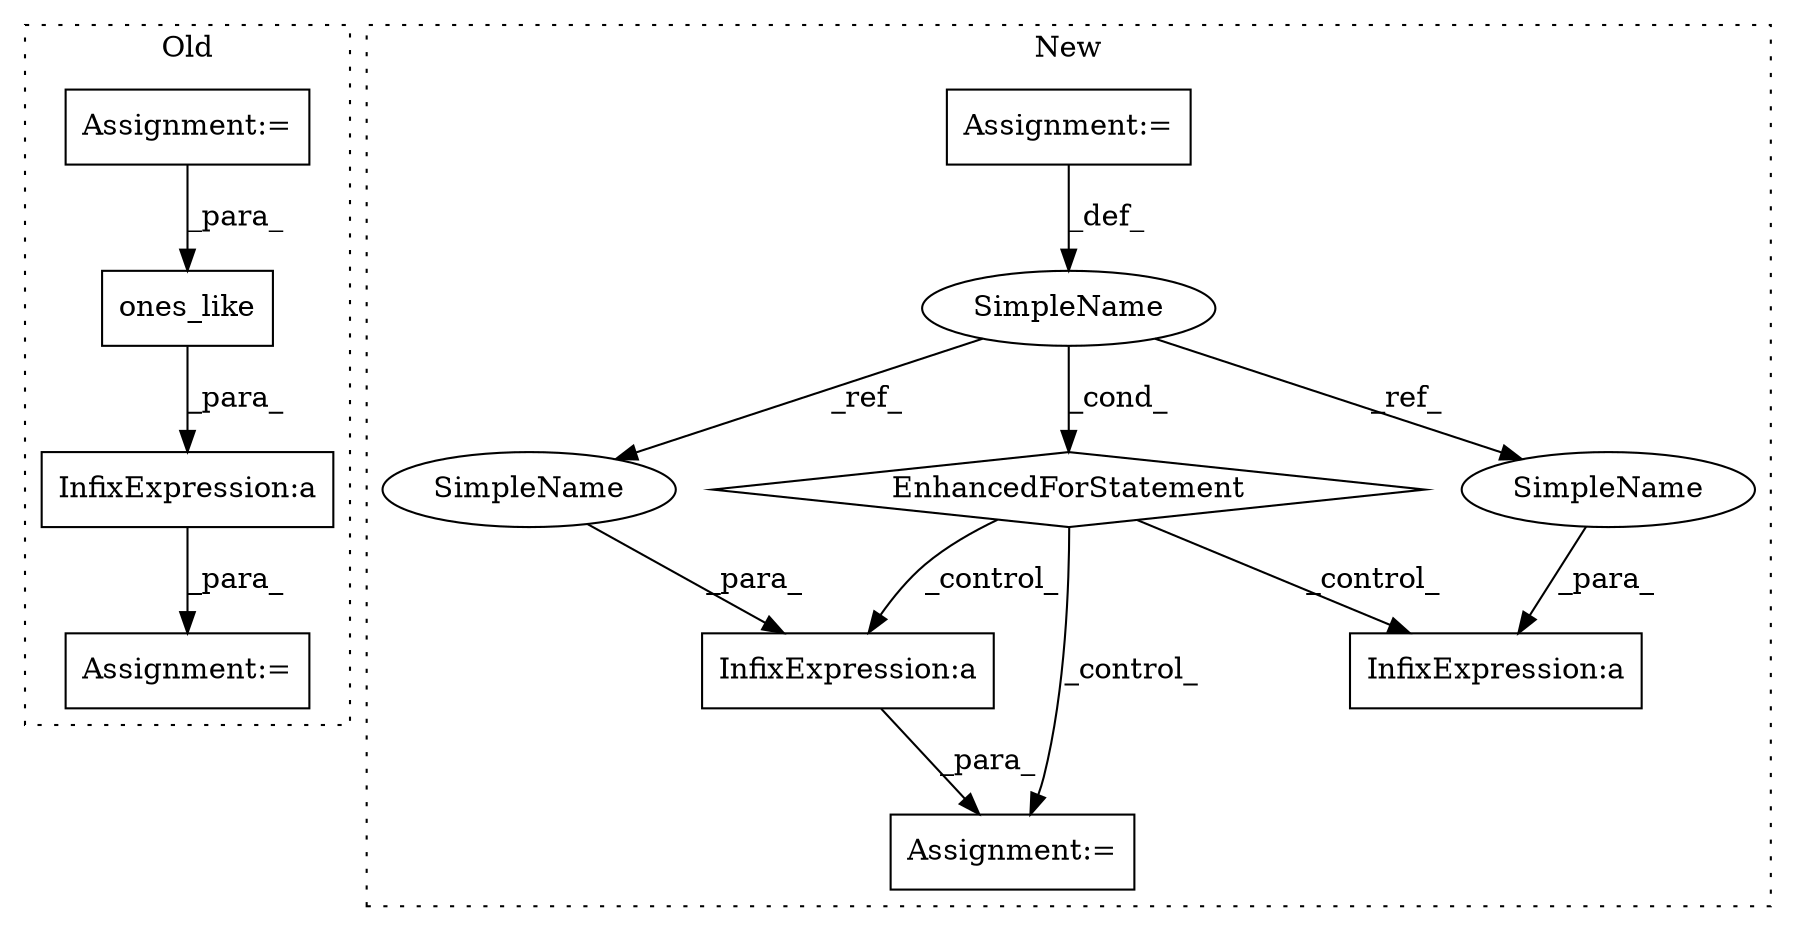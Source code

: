 digraph G {
subgraph cluster0 {
1 [label="ones_like" a="32" s="8383,8402" l="10,1" shape="box"];
4 [label="Assignment:=" a="7" s="8768" l="1" shape="box"];
9 [label="InfixExpression:a" a="27" s="8772" l="3" shape="box"];
10 [label="Assignment:=" a="7" s="8301" l="1" shape="box"];
label = "Old";
style="dotted";
}
subgraph cluster1 {
2 [label="EnhancedForStatement" a="70" s="8792,8911" l="86,2" shape="diamond"];
3 [label="Assignment:=" a="7" s="8792,8911" l="86,2" shape="box"];
5 [label="Assignment:=" a="7" s="8928" l="1" shape="box"];
6 [label="SimpleName" a="42" s="8886" l="2" shape="ellipse"];
7 [label="InfixExpression:a" a="27" s="9055" l="3" shape="box"];
8 [label="InfixExpression:a" a="27" s="8948" l="3" shape="box"];
11 [label="SimpleName" a="42" s="9053" l="2" shape="ellipse"];
12 [label="SimpleName" a="42" s="8946" l="2" shape="ellipse"];
label = "New";
style="dotted";
}
1 -> 9 [label="_para_"];
2 -> 5 [label="_control_"];
2 -> 7 [label="_control_"];
2 -> 8 [label="_control_"];
3 -> 6 [label="_def_"];
6 -> 2 [label="_cond_"];
6 -> 12 [label="_ref_"];
6 -> 11 [label="_ref_"];
8 -> 5 [label="_para_"];
9 -> 4 [label="_para_"];
10 -> 1 [label="_para_"];
11 -> 7 [label="_para_"];
12 -> 8 [label="_para_"];
}